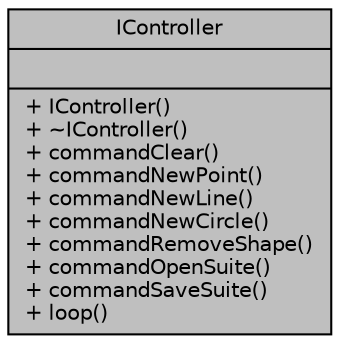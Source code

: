 digraph "IController"
{
 // LATEX_PDF_SIZE
  edge [fontname="Helvetica",fontsize="10",labelfontname="Helvetica",labelfontsize="10"];
  node [fontname="Helvetica",fontsize="10",shape=record];
  Node1 [label="{IController\n||+ IController()\l+ ~IController()\l+ commandClear()\l+ commandNewPoint()\l+ commandNewLine()\l+ commandNewCircle()\l+ commandRemoveShape()\l+ commandOpenSuite()\l+ commandSaveSuite()\l+ loop()\l}",height=0.2,width=0.4,color="black", fillcolor="grey75", style="filled", fontcolor="black",tooltip="Here is controlls the model."];
}
